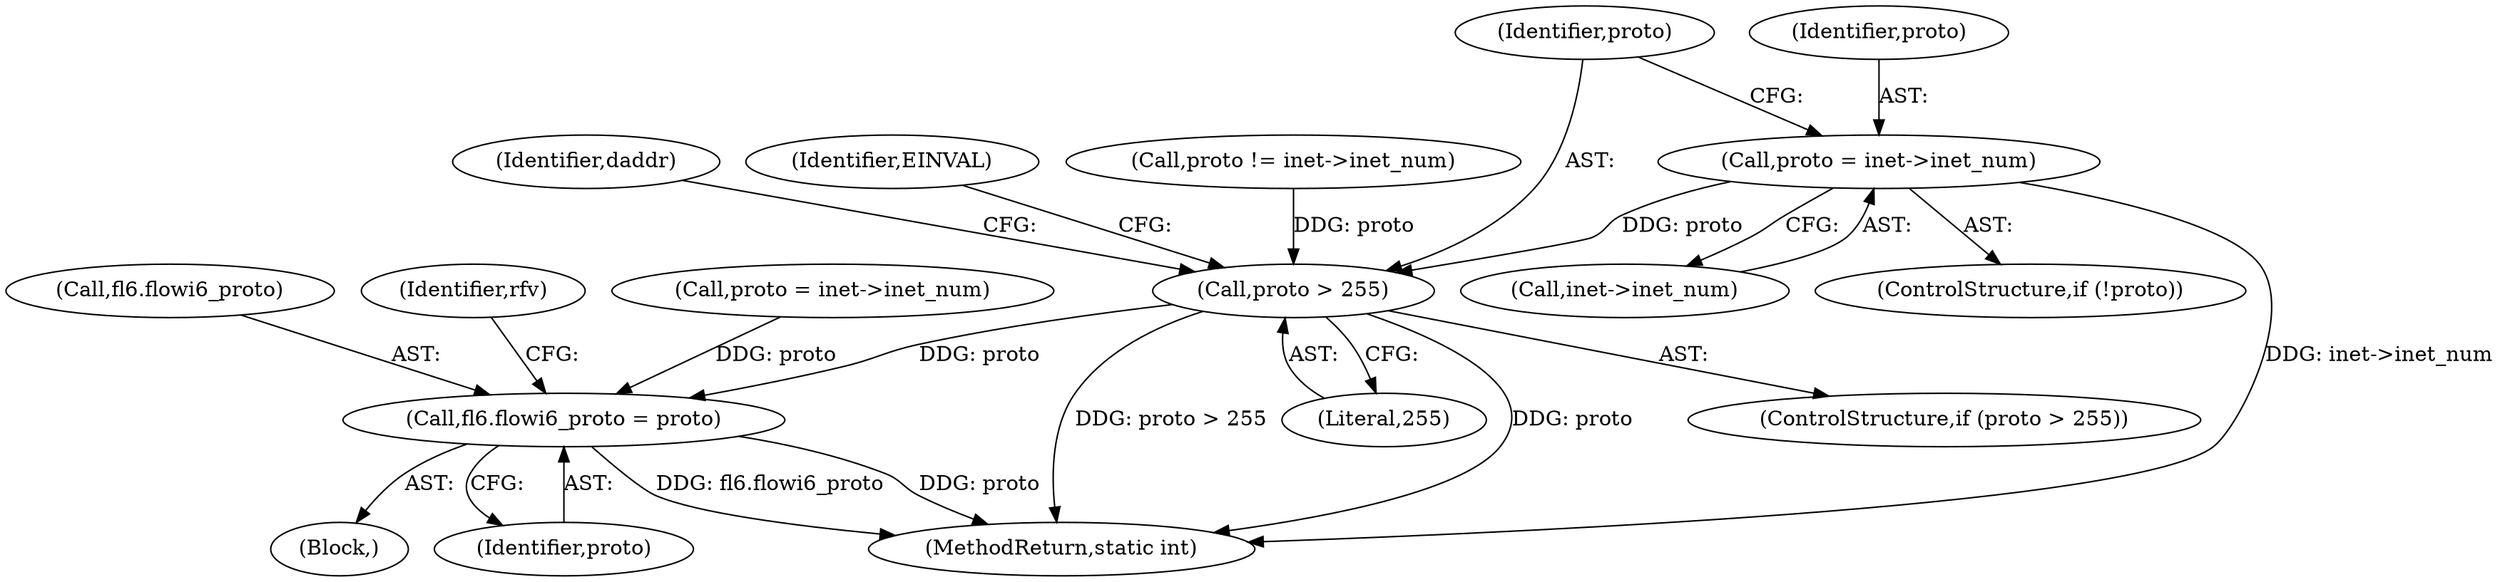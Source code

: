 digraph "0_linux_45f6fad84cc305103b28d73482b344d7f5b76f39_13@pointer" {
"1000228" [label="(Call,proto = inet->inet_num)"];
"1000244" [label="(Call,proto > 255)"];
"1000474" [label="(Call,fl6.flowi6_proto = proto)"];
"1000228" [label="(Call,proto = inet->inet_num)"];
"1000110" [label="(Block,)"];
"1000251" [label="(Identifier,daddr)"];
"1000481" [label="(Identifier,rfv)"];
"1000230" [label="(Call,inet->inet_num)"];
"1000340" [label="(Call,proto = inet->inet_num)"];
"1000245" [label="(Identifier,proto)"];
"1000243" [label="(ControlStructure,if (proto > 255))"];
"1000229" [label="(Identifier,proto)"];
"1000246" [label="(Literal,255)"];
"1000475" [label="(Call,fl6.flowi6_proto)"];
"1000474" [label="(Call,fl6.flowi6_proto = proto)"];
"1000478" [label="(Identifier,proto)"];
"1000225" [label="(ControlStructure,if (!proto))"];
"1000249" [label="(Identifier,EINVAL)"];
"1000235" [label="(Call,proto != inet->inet_num)"];
"1000244" [label="(Call,proto > 255)"];
"1000738" [label="(MethodReturn,static int)"];
"1000228" -> "1000225"  [label="AST: "];
"1000228" -> "1000230"  [label="CFG: "];
"1000229" -> "1000228"  [label="AST: "];
"1000230" -> "1000228"  [label="AST: "];
"1000245" -> "1000228"  [label="CFG: "];
"1000228" -> "1000738"  [label="DDG: inet->inet_num"];
"1000228" -> "1000244"  [label="DDG: proto"];
"1000244" -> "1000243"  [label="AST: "];
"1000244" -> "1000246"  [label="CFG: "];
"1000245" -> "1000244"  [label="AST: "];
"1000246" -> "1000244"  [label="AST: "];
"1000249" -> "1000244"  [label="CFG: "];
"1000251" -> "1000244"  [label="CFG: "];
"1000244" -> "1000738"  [label="DDG: proto > 255"];
"1000244" -> "1000738"  [label="DDG: proto"];
"1000235" -> "1000244"  [label="DDG: proto"];
"1000244" -> "1000474"  [label="DDG: proto"];
"1000474" -> "1000110"  [label="AST: "];
"1000474" -> "1000478"  [label="CFG: "];
"1000475" -> "1000474"  [label="AST: "];
"1000478" -> "1000474"  [label="AST: "];
"1000481" -> "1000474"  [label="CFG: "];
"1000474" -> "1000738"  [label="DDG: fl6.flowi6_proto"];
"1000474" -> "1000738"  [label="DDG: proto"];
"1000340" -> "1000474"  [label="DDG: proto"];
}
